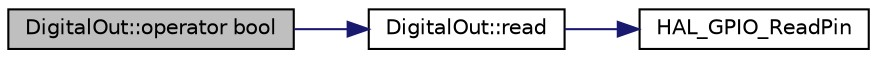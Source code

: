 digraph "DigitalOut::operator bool"
{
  edge [fontname="Helvetica",fontsize="10",labelfontname="Helvetica",labelfontsize="10"];
  node [fontname="Helvetica",fontsize="10",shape=record];
  rankdir="LR";
  Node6 [label="DigitalOut::operator bool",height=0.2,width=0.4,color="black", fillcolor="grey75", style="filled", fontcolor="black"];
  Node6 -> Node7 [color="midnightblue",fontsize="10",style="solid",fontname="Helvetica"];
  Node7 [label="DigitalOut::read",height=0.2,width=0.4,color="black", fillcolor="white", style="filled",URL="$class_digital_out.html#a07733e2babe0cc5505425cc8d139eed2",tooltip="Read current value of pin. "];
  Node7 -> Node8 [color="midnightblue",fontsize="10",style="solid",fontname="Helvetica"];
  Node8 [label="HAL_GPIO_ReadPin",height=0.2,width=0.4,color="black", fillcolor="white", style="filled",URL="$group___g_p_i_o___exported___functions___group2.html#gaf2b819ea6551319ddd5670db318d2e4e"];
}
